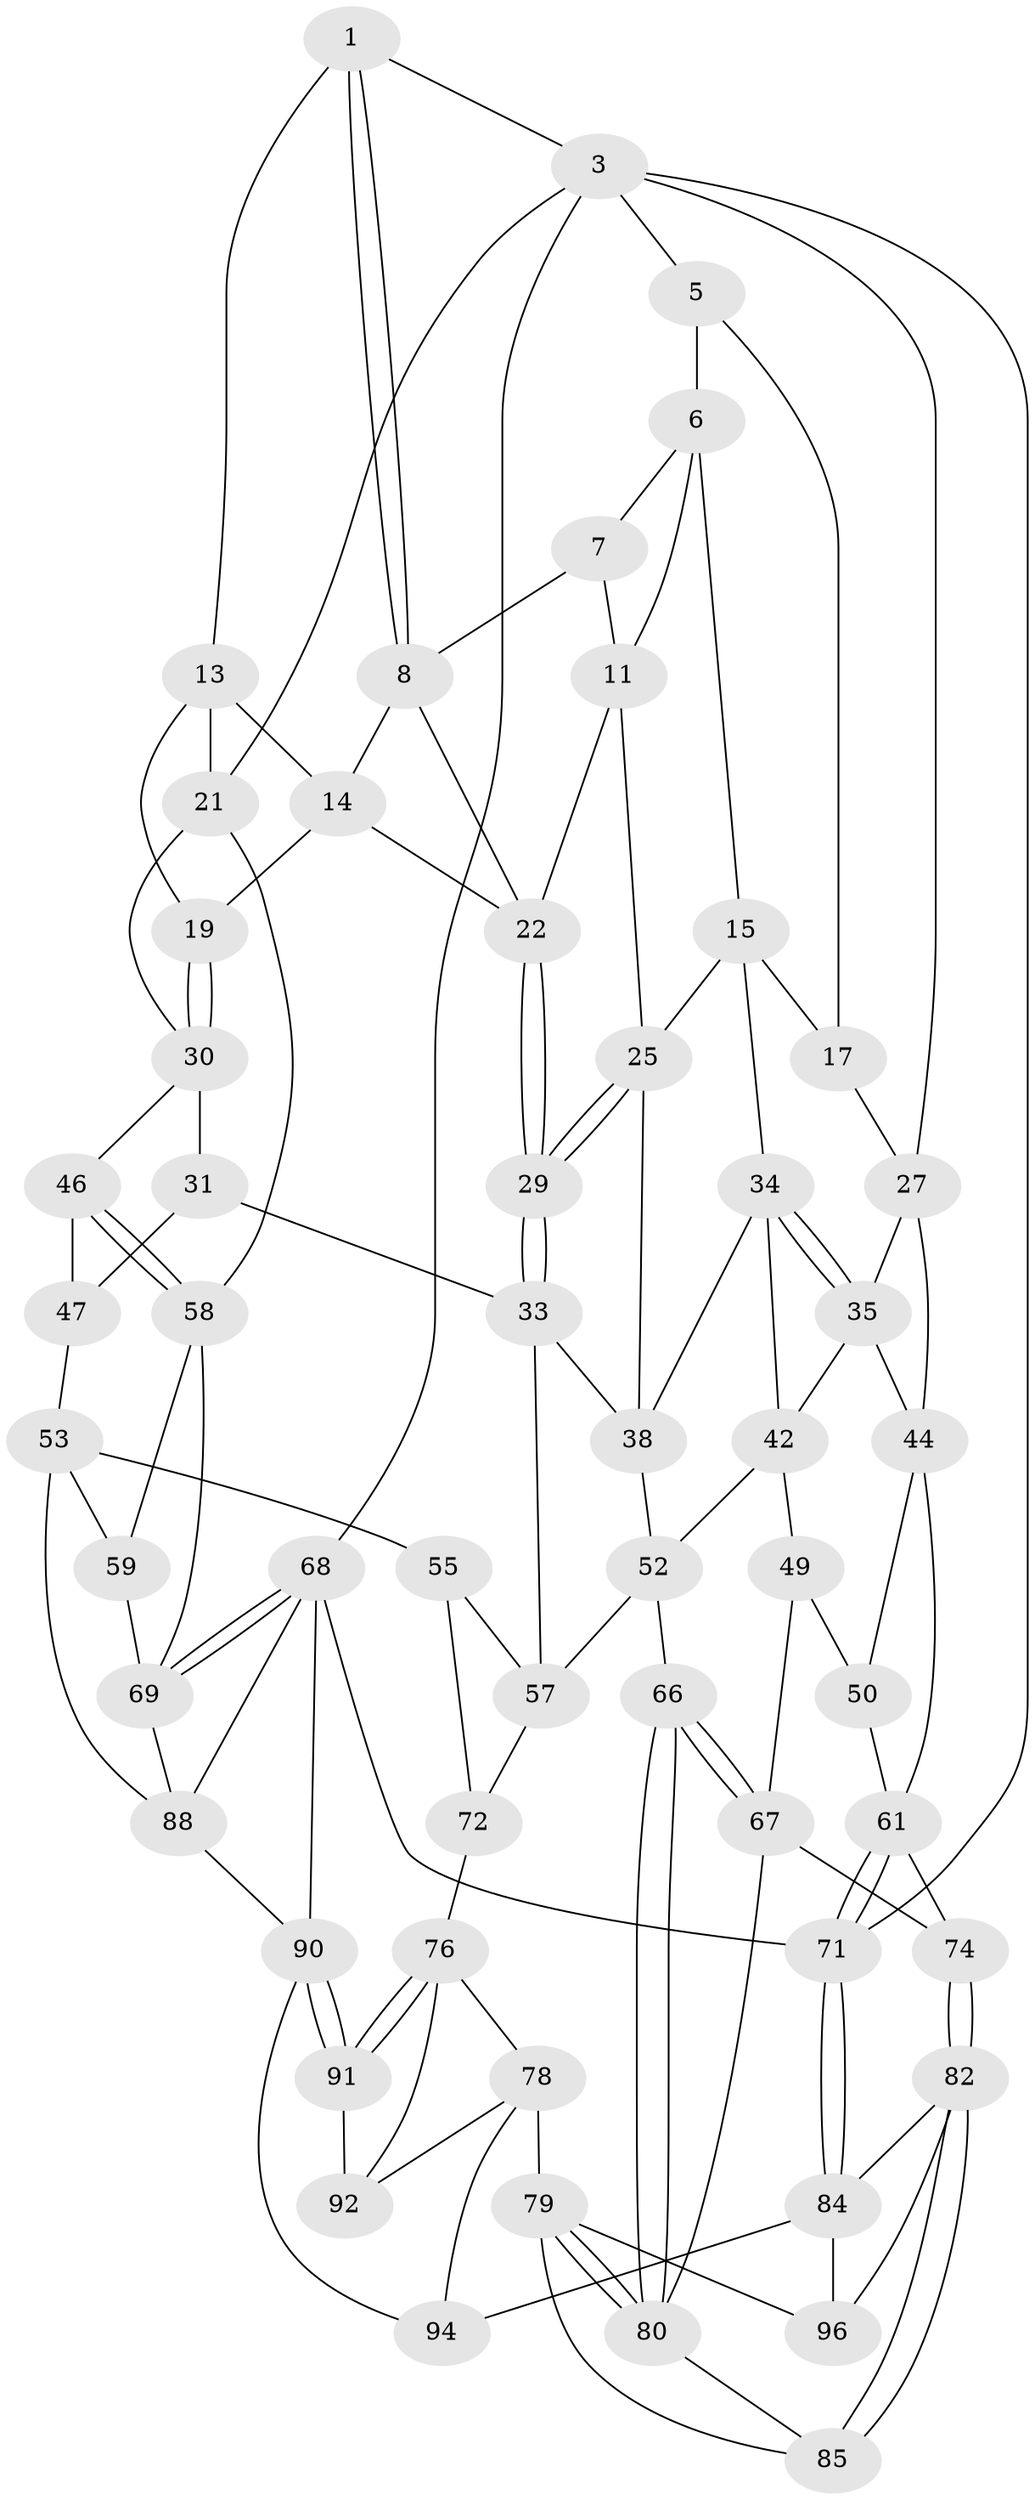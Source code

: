 // original degree distribution, {3: 0.02040816326530612, 4: 0.23469387755102042, 5: 0.5306122448979592, 6: 0.21428571428571427}
// Generated by graph-tools (version 1.1) at 2025/11/02/27/25 16:11:53]
// undirected, 56 vertices, 120 edges
graph export_dot {
graph [start="1"]
  node [color=gray90,style=filled];
  1 [pos="+0.8533796533462178+0",super="+2"];
  3 [pos="+1+0",super="+4"];
  5 [pos="+0.18648704298545626+0"];
  6 [pos="+0.33229359705451544+0",super="+12"];
  7 [pos="+0.5749085058815286+0",super="+10"];
  8 [pos="+0.6305543828925133+0.07407255828729975",super="+9"];
  11 [pos="+0.5449604945019529+0.09650690719593945",super="+24"];
  13 [pos="+0.7684376589526974+0.020039287735053857",super="+18"];
  14 [pos="+0.7083369713856741+0.05533524195017478",super="+20"];
  15 [pos="+0.41354262971785954+0.18164620589724745",super="+16"];
  17 [pos="+0.2398448807936358+0.13297848620200267"];
  19 [pos="+0.7727119106824452+0.1981892212452757"];
  21 [pos="+1+0.17409329846931507",super="+36"];
  22 [pos="+0.6985738546107608+0.2005152021789124",super="+23"];
  25 [pos="+0.5411205045417893+0.2592244630542923",super="+26"];
  27 [pos="+0.05526362226526606+0.19182919119341996",super="+28"];
  29 [pos="+0.636435972598067+0.3549973202057363"];
  30 [pos="+0.7818007830052996+0.35575740101954634",super="+37"];
  31 [pos="+0.777117556146036+0.36278556271430124",super="+32"];
  33 [pos="+0.6443126851217593+0.416647044991524",super="+41"];
  34 [pos="+0.2753902617696308+0.24394115400069444",super="+40"];
  35 [pos="+0.16479780285510104+0.3279074577803504",super="+43"];
  38 [pos="+0.43868420471419844+0.42775547935791364",super="+39"];
  42 [pos="+0.22108757200849843+0.4461207893778897",super="+48"];
  44 [pos="+0.12234959920602725+0.3822832172232087",super="+45"];
  46 [pos="+0.9206139681992027+0.458135026825322"];
  47 [pos="+0.8407206199933408+0.4462144310920947",super="+51"];
  49 [pos="+0.19907732885459797+0.4850282798368399",super="+64"];
  50 [pos="+0.08160498187464128+0.5075399370006335",super="+63"];
  52 [pos="+0.3873449394360388+0.4923443093749266",super="+65"];
  53 [pos="+0.8076615837262788+0.6468931792813722",super="+54"];
  55 [pos="+0.6748418677263174+0.6601858948377777",super="+56"];
  57 [pos="+0.6246888065508008+0.5630287583642932",super="+70"];
  58 [pos="+0.9061051531048442+0.5621917276650616",super="+60"];
  59 [pos="+0.8548154413849793+0.6440701367223207"];
  61 [pos="+0+0.5535604788007298",super="+62"];
  66 [pos="+0.37749815901460043+0.5781421355830285"];
  67 [pos="+0.19976363149586582+0.595161129357805",super="+73"];
  68 [pos="+1+1",super="+98"];
  69 [pos="+1+0.9020198691297001",super="+87"];
  71 [pos="+0+1"];
  72 [pos="+0.5140837162338687+0.6263513163749171",super="+75"];
  74 [pos="+0.08626034648448967+0.6514367905414747"];
  76 [pos="+0.5759330379748551+0.7326423010914812",super="+77"];
  78 [pos="+0.4713195018633035+0.7828393940964589",super="+93"];
  79 [pos="+0.40855426982048865+0.7787848290195531",super="+86"];
  80 [pos="+0.37025571162449716+0.6409323548347979",super="+81"];
  82 [pos="+0.1300373214545852+0.8086254225977605",super="+83"];
  84 [pos="+0+1",super="+95"];
  85 [pos="+0.19894666138344397+0.7582636243816051"];
  88 [pos="+0.764003482579601+0.8544305202589104",super="+89"];
  90 [pos="+0.7613288660047194+0.8584976012711664",super="+97"];
  91 [pos="+0.6643562505062643+0.8573536721819683"];
  92 [pos="+0.6146934570423767+0.9025148677949392"];
  94 [pos="+0.5523777436728822+1"];
  96 [pos="+0.3819038702288432+0.8334536584862734"];
  1 -- 8;
  1 -- 8;
  1 -- 3;
  1 -- 13;
  3 -- 21;
  3 -- 68;
  3 -- 5;
  3 -- 71;
  3 -- 27;
  5 -- 6;
  5 -- 17;
  6 -- 7;
  6 -- 11;
  6 -- 15;
  7 -- 8;
  7 -- 11;
  8 -- 14;
  8 -- 22;
  11 -- 25;
  11 -- 22;
  13 -- 14;
  13 -- 21;
  13 -- 19;
  14 -- 19;
  14 -- 22;
  15 -- 17;
  15 -- 34;
  15 -- 25;
  17 -- 27;
  19 -- 30;
  19 -- 30;
  21 -- 58;
  21 -- 30;
  22 -- 29;
  22 -- 29;
  25 -- 29;
  25 -- 29;
  25 -- 38;
  27 -- 35;
  27 -- 44;
  29 -- 33;
  29 -- 33;
  30 -- 31;
  30 -- 46;
  31 -- 47 [weight=2];
  31 -- 33;
  33 -- 38;
  33 -- 57;
  34 -- 35;
  34 -- 35;
  34 -- 42;
  34 -- 38;
  35 -- 42;
  35 -- 44;
  38 -- 52;
  42 -- 49;
  42 -- 52;
  44 -- 50;
  44 -- 61;
  46 -- 47;
  46 -- 58;
  46 -- 58;
  47 -- 53;
  49 -- 50 [weight=2];
  49 -- 67;
  50 -- 61;
  52 -- 57;
  52 -- 66;
  53 -- 59;
  53 -- 88;
  53 -- 55;
  55 -- 72 [weight=2];
  55 -- 57;
  57 -- 72;
  58 -- 59;
  58 -- 69;
  59 -- 69;
  61 -- 71;
  61 -- 71;
  61 -- 74;
  66 -- 67;
  66 -- 67;
  66 -- 80;
  66 -- 80;
  67 -- 80;
  67 -- 74;
  68 -- 69;
  68 -- 69;
  68 -- 71;
  68 -- 90;
  68 -- 88;
  69 -- 88;
  71 -- 84;
  71 -- 84;
  72 -- 76;
  74 -- 82;
  74 -- 82;
  76 -- 91;
  76 -- 91;
  76 -- 78;
  76 -- 92;
  78 -- 79;
  78 -- 94;
  78 -- 92;
  79 -- 80;
  79 -- 80;
  79 -- 96;
  79 -- 85;
  80 -- 85;
  82 -- 85;
  82 -- 85;
  82 -- 96;
  82 -- 84;
  84 -- 96;
  84 -- 94;
  88 -- 90;
  90 -- 91;
  90 -- 91;
  90 -- 94;
  91 -- 92;
}

